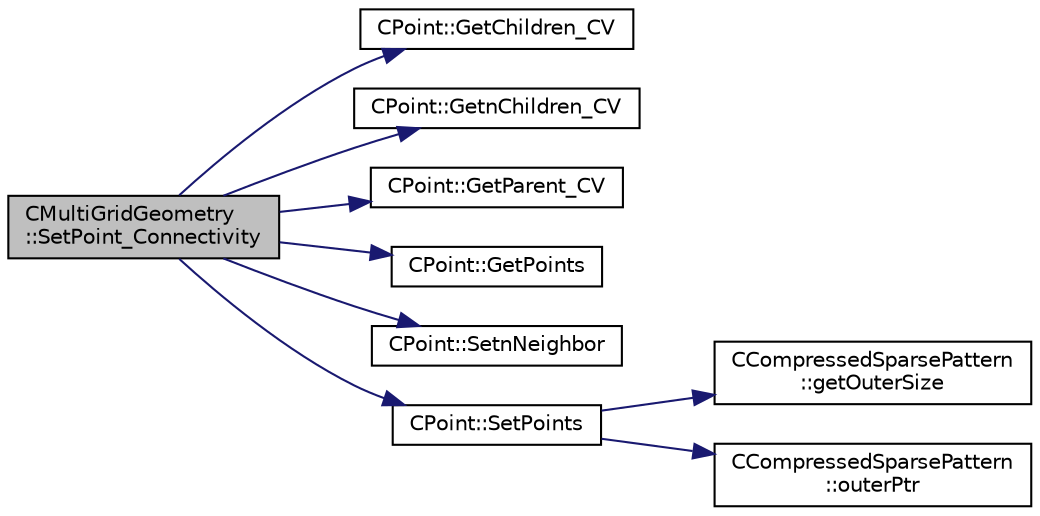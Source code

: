 digraph "CMultiGridGeometry::SetPoint_Connectivity"
{
 // LATEX_PDF_SIZE
  edge [fontname="Helvetica",fontsize="10",labelfontname="Helvetica",labelfontsize="10"];
  node [fontname="Helvetica",fontsize="10",shape=record];
  rankdir="LR";
  Node1 [label="CMultiGridGeometry\l::SetPoint_Connectivity",height=0.2,width=0.4,color="black", fillcolor="grey75", style="filled", fontcolor="black",tooltip="Set points which surround a point."];
  Node1 -> Node2 [color="midnightblue",fontsize="10",style="solid",fontname="Helvetica"];
  Node2 [label="CPoint::GetChildren_CV",height=0.2,width=0.4,color="black", fillcolor="white", style="filled",URL="$classCPoint.html#a627b42fa58a444bab6e184772b921240",tooltip="Get the children control volume of an agglomerated control volume."];
  Node1 -> Node3 [color="midnightblue",fontsize="10",style="solid",fontname="Helvetica"];
  Node3 [label="CPoint::GetnChildren_CV",height=0.2,width=0.4,color="black", fillcolor="white", style="filled",URL="$classCPoint.html#af386b967e31b7e7893baa5006b84f280",tooltip="Get the number of children of an agglomerated control volume."];
  Node1 -> Node4 [color="midnightblue",fontsize="10",style="solid",fontname="Helvetica"];
  Node4 [label="CPoint::GetParent_CV",height=0.2,width=0.4,color="black", fillcolor="white", style="filled",URL="$classCPoint.html#aaf0c2b749786c474e2f9323d98f736f1",tooltip="Get the parent control volume of an agglomerated control volume."];
  Node1 -> Node5 [color="midnightblue",fontsize="10",style="solid",fontname="Helvetica"];
  Node5 [label="CPoint::GetPoints",height=0.2,width=0.4,color="black", fillcolor="white", style="filled",URL="$classCPoint.html#a9bc468188cd5bf36508e0aaf2ecb762f",tooltip="Get the entire point adjacency information in compressed format (CSR)."];
  Node1 -> Node6 [color="midnightblue",fontsize="10",style="solid",fontname="Helvetica"];
  Node6 [label="CPoint::SetnNeighbor",height=0.2,width=0.4,color="black", fillcolor="white", style="filled",URL="$classCPoint.html#a28f69d74670361558e0fd31947cec519",tooltip="Set the number of neighbor (artificial dissipation)."];
  Node1 -> Node7 [color="midnightblue",fontsize="10",style="solid",fontname="Helvetica"];
  Node7 [label="CPoint::SetPoints",height=0.2,width=0.4,color="black", fillcolor="white", style="filled",URL="$classCPoint.html#a3236f5a85a81f8a1abca8d93108f4505",tooltip="Set the points that compose the control volume."];
  Node7 -> Node8 [color="midnightblue",fontsize="10",style="solid",fontname="Helvetica"];
  Node8 [label="CCompressedSparsePattern\l::getOuterSize",height=0.2,width=0.4,color="black", fillcolor="white", style="filled",URL="$classCCompressedSparsePattern.html#a4de286153b0c181571a5c6177ee65bdf",tooltip=" "];
  Node7 -> Node9 [color="midnightblue",fontsize="10",style="solid",fontname="Helvetica"];
  Node9 [label="CCompressedSparsePattern\l::outerPtr",height=0.2,width=0.4,color="black", fillcolor="white", style="filled",URL="$classCCompressedSparsePattern.html#a23213a9f143951577af546d69b907d1b",tooltip=" "];
}
